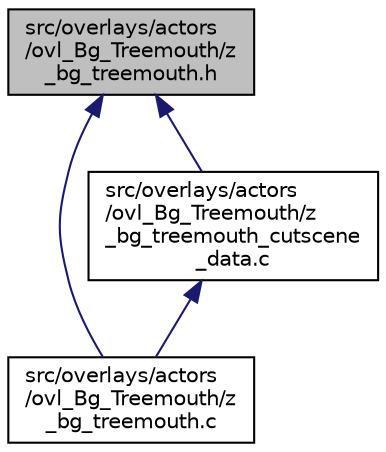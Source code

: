digraph "src/overlays/actors/ovl_Bg_Treemouth/z_bg_treemouth.h"
{
 // LATEX_PDF_SIZE
  edge [fontname="Helvetica",fontsize="10",labelfontname="Helvetica",labelfontsize="10"];
  node [fontname="Helvetica",fontsize="10",shape=record];
  Node1 [label="src/overlays/actors\l/ovl_Bg_Treemouth/z\l_bg_treemouth.h",height=0.2,width=0.4,color="black", fillcolor="grey75", style="filled", fontcolor="black",tooltip=" "];
  Node1 -> Node2 [dir="back",color="midnightblue",fontsize="10",style="solid",fontname="Helvetica"];
  Node2 [label="src/overlays/actors\l/ovl_Bg_Treemouth/z\l_bg_treemouth.c",height=0.2,width=0.4,color="black", fillcolor="white", style="filled",URL="$d5/d55/z__bg__treemouth_8c.html",tooltip=" "];
  Node1 -> Node3 [dir="back",color="midnightblue",fontsize="10",style="solid",fontname="Helvetica"];
  Node3 [label="src/overlays/actors\l/ovl_Bg_Treemouth/z\l_bg_treemouth_cutscene\l_data.c",height=0.2,width=0.4,color="black", fillcolor="white", style="filled",URL="$dd/d5a/z__bg__treemouth__cutscene__data_8c.html",tooltip=" "];
  Node3 -> Node2 [dir="back",color="midnightblue",fontsize="10",style="solid",fontname="Helvetica"];
}
